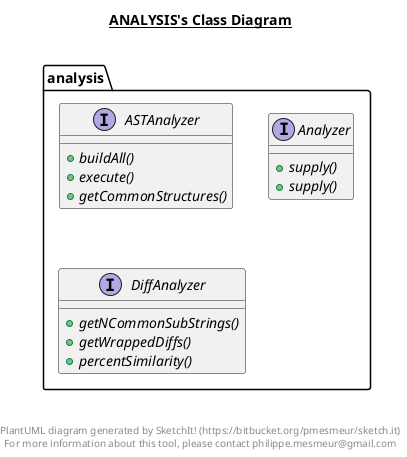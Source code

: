 @startuml

title __ANALYSIS's Class Diagram__\n

  namespace analysis {
    interface analysis.ASTAnalyzer {
        {abstract} + buildAll()
        {abstract} + execute()
        {abstract} + getCommonStructures()
    }
  }
  

  namespace analysis {
    interface analysis.Analyzer {
        {abstract} + supply()
        {abstract} + supply()
    }
  }
  

  namespace analysis {
    interface analysis.DiffAnalyzer {
        {abstract} + getNCommonSubStrings()
        {abstract} + getWrappedDiffs()
        {abstract} + percentSimilarity()
    }
  }
  



right footer


PlantUML diagram generated by SketchIt! (https://bitbucket.org/pmesmeur/sketch.it)
For more information about this tool, please contact philippe.mesmeur@gmail.com
endfooter

@enduml
